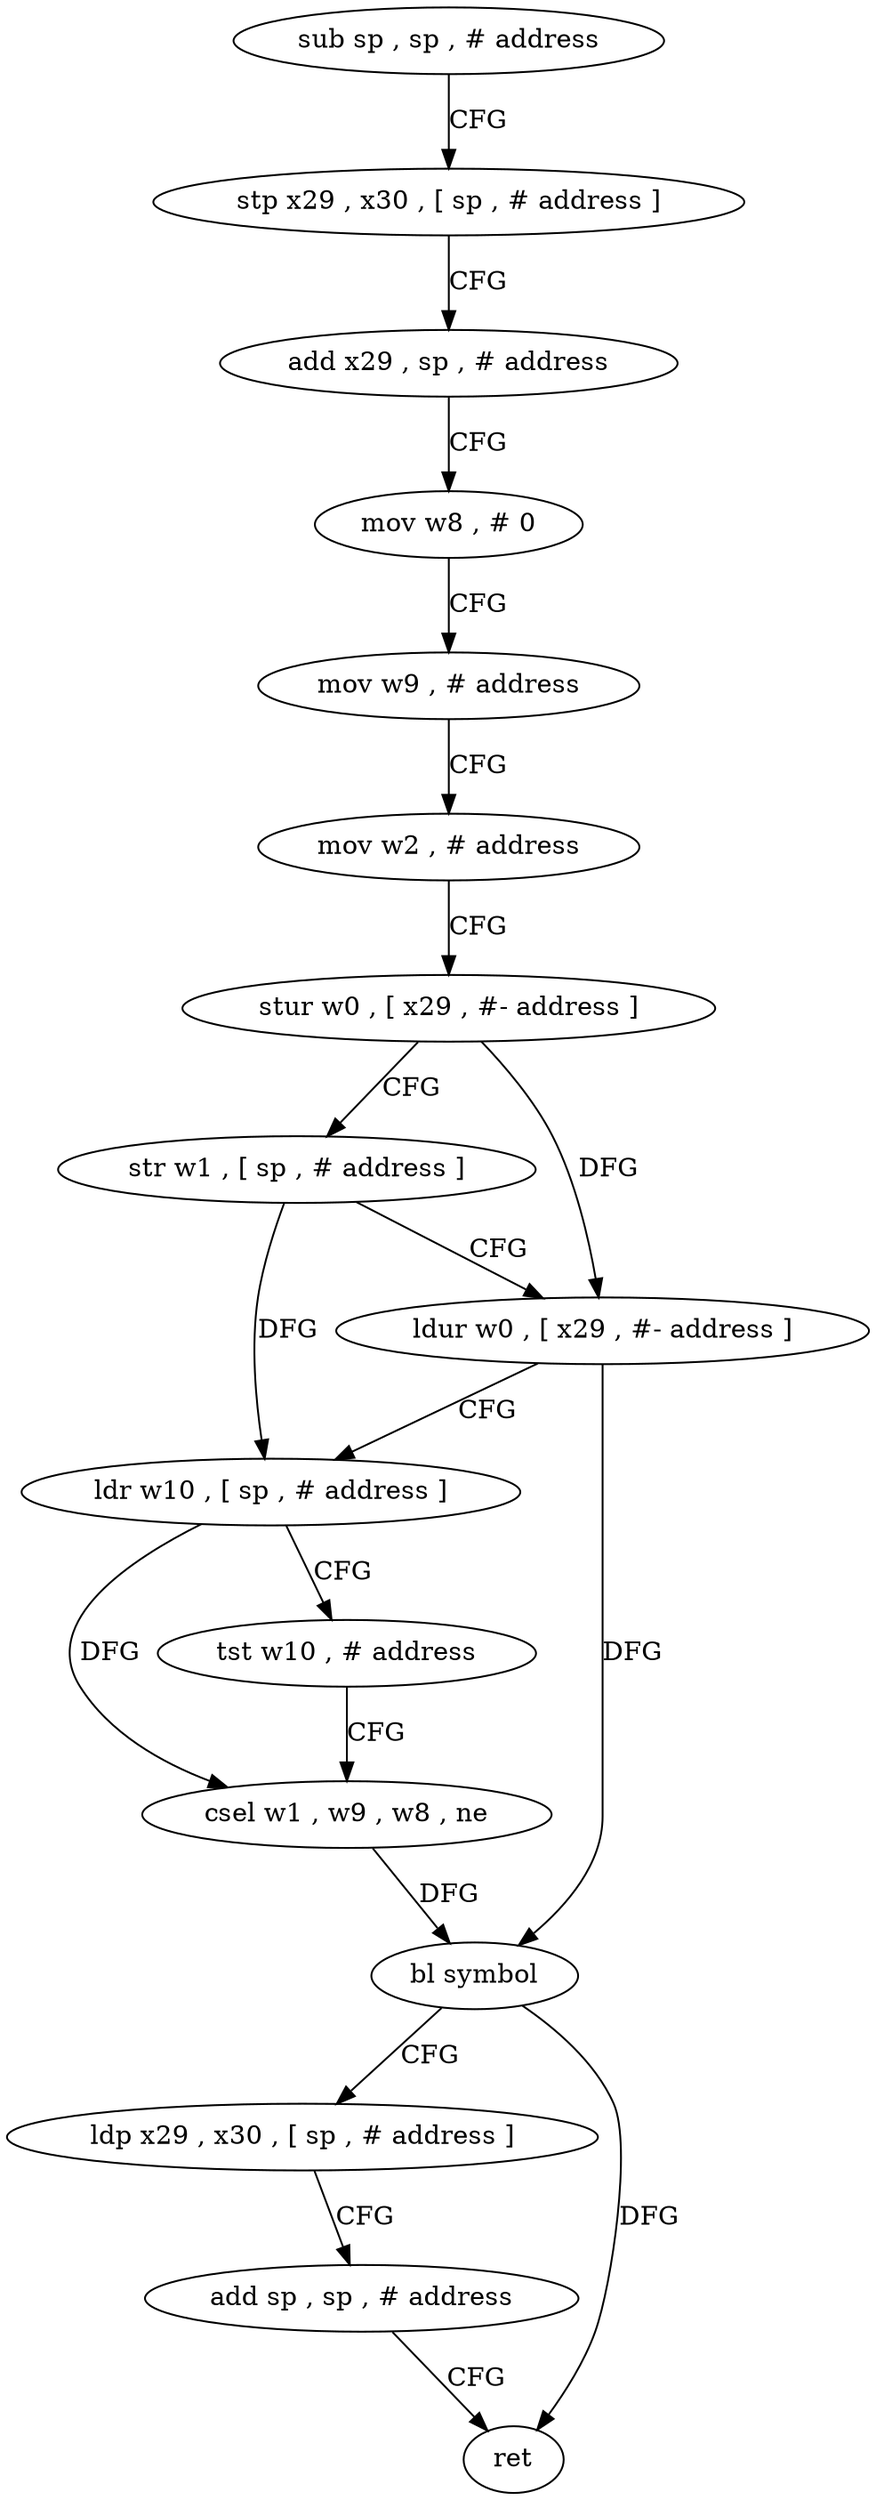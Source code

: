 digraph "func" {
"4354608" [label = "sub sp , sp , # address" ]
"4354612" [label = "stp x29 , x30 , [ sp , # address ]" ]
"4354616" [label = "add x29 , sp , # address" ]
"4354620" [label = "mov w8 , # 0" ]
"4354624" [label = "mov w9 , # address" ]
"4354628" [label = "mov w2 , # address" ]
"4354632" [label = "stur w0 , [ x29 , #- address ]" ]
"4354636" [label = "str w1 , [ sp , # address ]" ]
"4354640" [label = "ldur w0 , [ x29 , #- address ]" ]
"4354644" [label = "ldr w10 , [ sp , # address ]" ]
"4354648" [label = "tst w10 , # address" ]
"4354652" [label = "csel w1 , w9 , w8 , ne" ]
"4354656" [label = "bl symbol" ]
"4354660" [label = "ldp x29 , x30 , [ sp , # address ]" ]
"4354664" [label = "add sp , sp , # address" ]
"4354668" [label = "ret" ]
"4354608" -> "4354612" [ label = "CFG" ]
"4354612" -> "4354616" [ label = "CFG" ]
"4354616" -> "4354620" [ label = "CFG" ]
"4354620" -> "4354624" [ label = "CFG" ]
"4354624" -> "4354628" [ label = "CFG" ]
"4354628" -> "4354632" [ label = "CFG" ]
"4354632" -> "4354636" [ label = "CFG" ]
"4354632" -> "4354640" [ label = "DFG" ]
"4354636" -> "4354640" [ label = "CFG" ]
"4354636" -> "4354644" [ label = "DFG" ]
"4354640" -> "4354644" [ label = "CFG" ]
"4354640" -> "4354656" [ label = "DFG" ]
"4354644" -> "4354648" [ label = "CFG" ]
"4354644" -> "4354652" [ label = "DFG" ]
"4354648" -> "4354652" [ label = "CFG" ]
"4354652" -> "4354656" [ label = "DFG" ]
"4354656" -> "4354660" [ label = "CFG" ]
"4354656" -> "4354668" [ label = "DFG" ]
"4354660" -> "4354664" [ label = "CFG" ]
"4354664" -> "4354668" [ label = "CFG" ]
}
